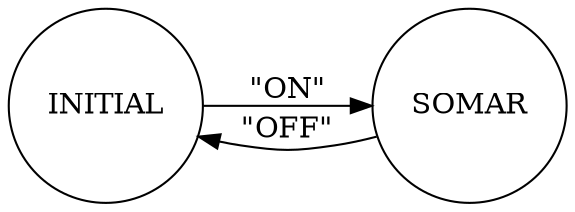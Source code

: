 digraph finite_state_machine {
       rankdir=LR;

        node [shape = circle] 
        INITIAL->SOMAR[label="\"ON\""];
        SOMAR->INITIAL[label="\"OFF\""]; 
}